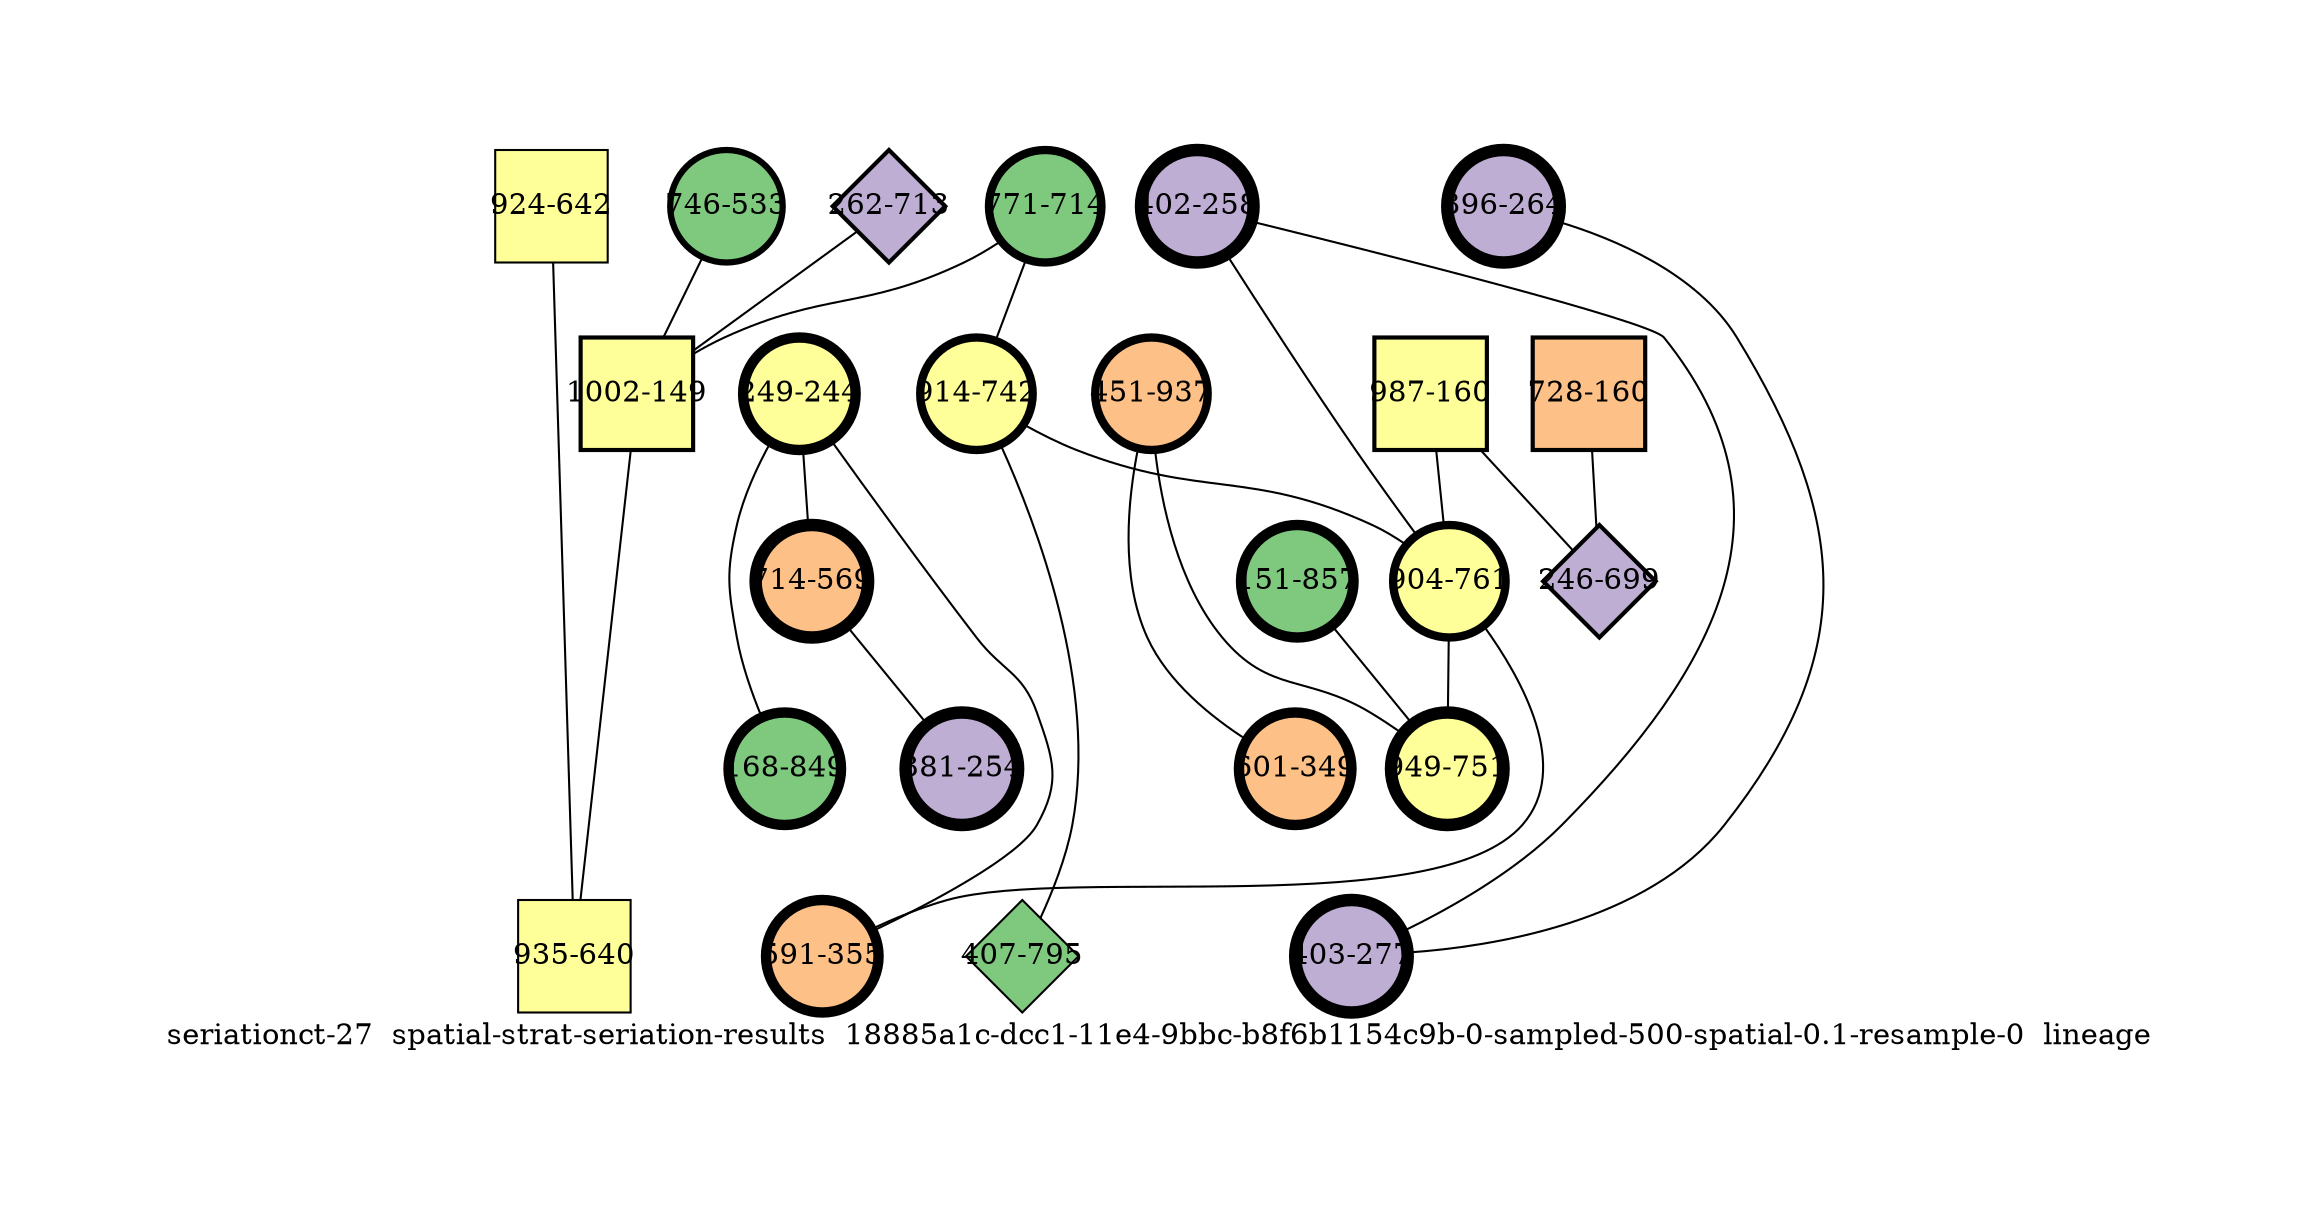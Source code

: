strict graph "seriationct-27  spatial-strat-seriation-results  18885a1c-dcc1-11e4-9bbc-b8f6b1154c9b-0-sampled-500-spatial-0.1-resample-0  lineage" {
labelloc=b;
ratio=auto;
pad="1.0";
label="seriationct-27  spatial-strat-seriation-results  18885a1c-dcc1-11e4-9bbc-b8f6b1154c9b-0-sampled-500-spatial-0.1-resample-0  lineage";
node [width="0.75", style=filled, fixedsize=true, height="0.75", shape=circle, label=""];
0 [xCoordinate="533.0", appears_in_slice=3, yCoordinate="746.0", colorscheme=accent6, lineage_id=0, short_label="746-533", label="746-533", shape=circle, cluster_id=0, fillcolor=1, size="500.0", id=0, penwidth="3.0"];
1 [xCoordinate="937.0", appears_in_slice=4, yCoordinate="451.0", colorscheme=accent6, lineage_id=0, short_label="451-937", label="451-937", shape=circle, cluster_id=2, fillcolor=3, size="500.0", id=1, penwidth="4.0"];
2 [xCoordinate="714.0", appears_in_slice=4, yCoordinate="771.0", colorscheme=accent6, lineage_id=0, short_label="771-714", label="771-714", shape=circle, cluster_id=0, fillcolor=1, size="500.0", id=2, penwidth="4.0"];
3 [xCoordinate="258.0", appears_in_slice=6, yCoordinate="402.0", colorscheme=accent6, lineage_id=0, short_label="402-258", label="402-258", shape=circle, cluster_id=1, fillcolor=2, size="500.0", id=3, penwidth="6.0"];
4 [xCoordinate="349.0", appears_in_slice=5, yCoordinate="601.0", colorscheme=accent6, lineage_id=0, short_label="601-349", label="601-349", shape=circle, cluster_id=2, fillcolor=3, size="500.0", id=4, penwidth="5.0"];
5 [xCoordinate="160.0", appears_in_slice=2, yCoordinate="728.0", colorscheme=accent6, lineage_id=1, short_label="728-160", label="728-160", shape=square, cluster_id=2, fillcolor=3, size="500.0", id=5, penwidth="2.0"];
6 [xCoordinate="244.0", appears_in_slice=5, yCoordinate="249.0", colorscheme=accent6, lineage_id=0, short_label="249-244", label="249-244", shape=circle, cluster_id=3, fillcolor=4, size="500.0", id=6, penwidth="5.0"];
7 [xCoordinate="569.0", appears_in_slice=6, yCoordinate="714.0", colorscheme=accent6, lineage_id=0, short_label="714-569", label="714-569", shape=circle, cluster_id=2, fillcolor=3, size="500.0", id=7, penwidth="6.0"];
8 [xCoordinate="713.0", appears_in_slice=2, yCoordinate="262.0", colorscheme=accent6, lineage_id=2, short_label="262-713", label="262-713", shape=diamond, cluster_id=1, fillcolor=2, size="500.0", id=8, penwidth="2.0"];
9 [xCoordinate="149.0", appears_in_slice=2, yCoordinate="1002.0", colorscheme=accent6, lineage_id=1, short_label="1002-149", label="1002-149", shape=square, cluster_id=3, fillcolor=4, size="500.0", id=9, penwidth="2.0"];
10 [xCoordinate="742.0", appears_in_slice=4, yCoordinate="914.0", colorscheme=accent6, lineage_id=0, short_label="914-742", label="914-742", shape=circle, cluster_id=3, fillcolor=4, size="500.0", id=10, penwidth="4.0"];
11 [xCoordinate="795.0", appears_in_slice=1, yCoordinate="407.0", colorscheme=accent6, lineage_id=2, short_label="407-795", label="407-795", shape=diamond, cluster_id=0, fillcolor=1, size="500.0", id=11, penwidth="1.0"];
12 [xCoordinate="254.0", appears_in_slice=6, yCoordinate="381.0", colorscheme=accent6, lineage_id=0, short_label="381-254", label="381-254", shape=circle, cluster_id=1, fillcolor=2, size="500.0", id=12, penwidth="6.0"];
13 [xCoordinate="160.0", appears_in_slice=2, yCoordinate="987.0", colorscheme=accent6, lineage_id=1, short_label="987-160", label="987-160", shape=square, cluster_id=3, fillcolor=4, size="500.0", id=13, penwidth="2.0"];
14 [xCoordinate="642.0", appears_in_slice=1, yCoordinate="924.0", colorscheme=accent6, lineage_id=1, short_label="924-642", label="924-642", shape=square, cluster_id=3, fillcolor=4, size="500.0", id=14, penwidth="1.0"];
15 [xCoordinate="264.0", appears_in_slice=6, yCoordinate="396.0", colorscheme=accent6, lineage_id=0, short_label="396-264", label="396-264", shape=circle, cluster_id=1, fillcolor=2, size="500.0", id=15, penwidth="6.0"];
16 [xCoordinate="640.0", appears_in_slice=1, yCoordinate="935.0", colorscheme=accent6, lineage_id=1, short_label="935-640", label="935-640", shape=square, cluster_id=3, fillcolor=4, size="500.0", id=16, penwidth="1.0"];
17 [xCoordinate="761.0", appears_in_slice=4, yCoordinate="904.0", colorscheme=accent6, lineage_id=0, short_label="904-761", label="904-761", shape=circle, cluster_id=3, fillcolor=4, size="500.0", id=17, penwidth="4.0"];
18 [xCoordinate="857.0", appears_in_slice=5, yCoordinate="151.0", colorscheme=accent6, lineage_id=0, short_label="151-857", label="151-857", shape=circle, cluster_id=0, fillcolor=1, size="500.0", id=18, penwidth="5.0"];
19 [xCoordinate="849.0", appears_in_slice=5, yCoordinate="168.0", colorscheme=accent6, lineage_id=0, short_label="168-849", label="168-849", shape=circle, cluster_id=0, fillcolor=1, size="500.0", id=19, penwidth="5.0"];
20 [xCoordinate="355.0", appears_in_slice=5, yCoordinate="591.0", colorscheme=accent6, lineage_id=0, short_label="591-355", label="591-355", shape=circle, cluster_id=2, fillcolor=3, size="500.0", id=20, penwidth="5.0"];
21 [xCoordinate="277.0", appears_in_slice=6, yCoordinate="403.0", colorscheme=accent6, lineage_id=0, short_label="403-277", label="403-277", shape=circle, cluster_id=1, fillcolor=2, size="500.0", id=21, penwidth="6.0"];
22 [xCoordinate="751.0", appears_in_slice=6, yCoordinate="949.0", colorscheme=accent6, lineage_id=0, short_label="949-751", label="949-751", shape=circle, cluster_id=3, fillcolor=4, size="500.0", id=22, penwidth="6.0"];
23 [xCoordinate="699.0", appears_in_slice=2, yCoordinate="246.0", colorscheme=accent6, lineage_id=2, short_label="246-699", label="246-699", shape=diamond, cluster_id=1, fillcolor=2, size="500.0", id=23, penwidth="2.0"];
0 -- 9  [inverseweight="2.51787744975", weight="0.397159917414"];
1 -- 4  [inverseweight="9.08940683376", weight="0.110018180316"];
1 -- 22  [inverseweight="2.43350063414", weight="0.410930651084"];
2 -- 9  [inverseweight="2.30942571076", weight="0.433008083065"];
2 -- 10  [inverseweight="8.51009896962", weight="0.117507446573"];
3 -- 17  [inverseweight="1.85010155486", weight="0.540510869456"];
3 -- 21  [inverseweight="2.21273598705", weight="0.451929197995"];
5 -- 23  [inverseweight="18.4553367631", weight="0.0541848687366"];
6 -- 19  [inverseweight="15.2569549424", weight="0.0655438784327"];
6 -- 20  [inverseweight="13.6386181397", weight="0.0733212111193"];
6 -- 7  [inverseweight="2.23821769885", weight="0.446784064174"];
7 -- 12  [inverseweight="11.6373516029", weight="0.0859302042358"];
8 -- 9  [inverseweight="2.53987145325", weight="0.393720713197"];
9 -- 16  [inverseweight="1.32795684385", weight="0.753036519699"];
10 -- 17  [inverseweight="2.37220052782", weight="0.421549522595"];
10 -- 11  [inverseweight="1.21480948446", weight="0.823174343624"];
13 -- 17  [inverseweight="1.68911207663", weight="0.59202702641"];
13 -- 23  [inverseweight="15.0210442032", weight="0.0665732679084"];
14 -- 16  [inverseweight="17.2516389836", weight="0.0579655069848"];
15 -- 21  [inverseweight="15.4894552702", weight="0.0645600495663"];
17 -- 20  [inverseweight="1.80671495751", weight="0.553490740663"];
17 -- 22  [inverseweight="2.037374112", weight="0.490827872069"];
18 -- 22  [inverseweight="1.75758053484", weight="0.56896397074"];
}
